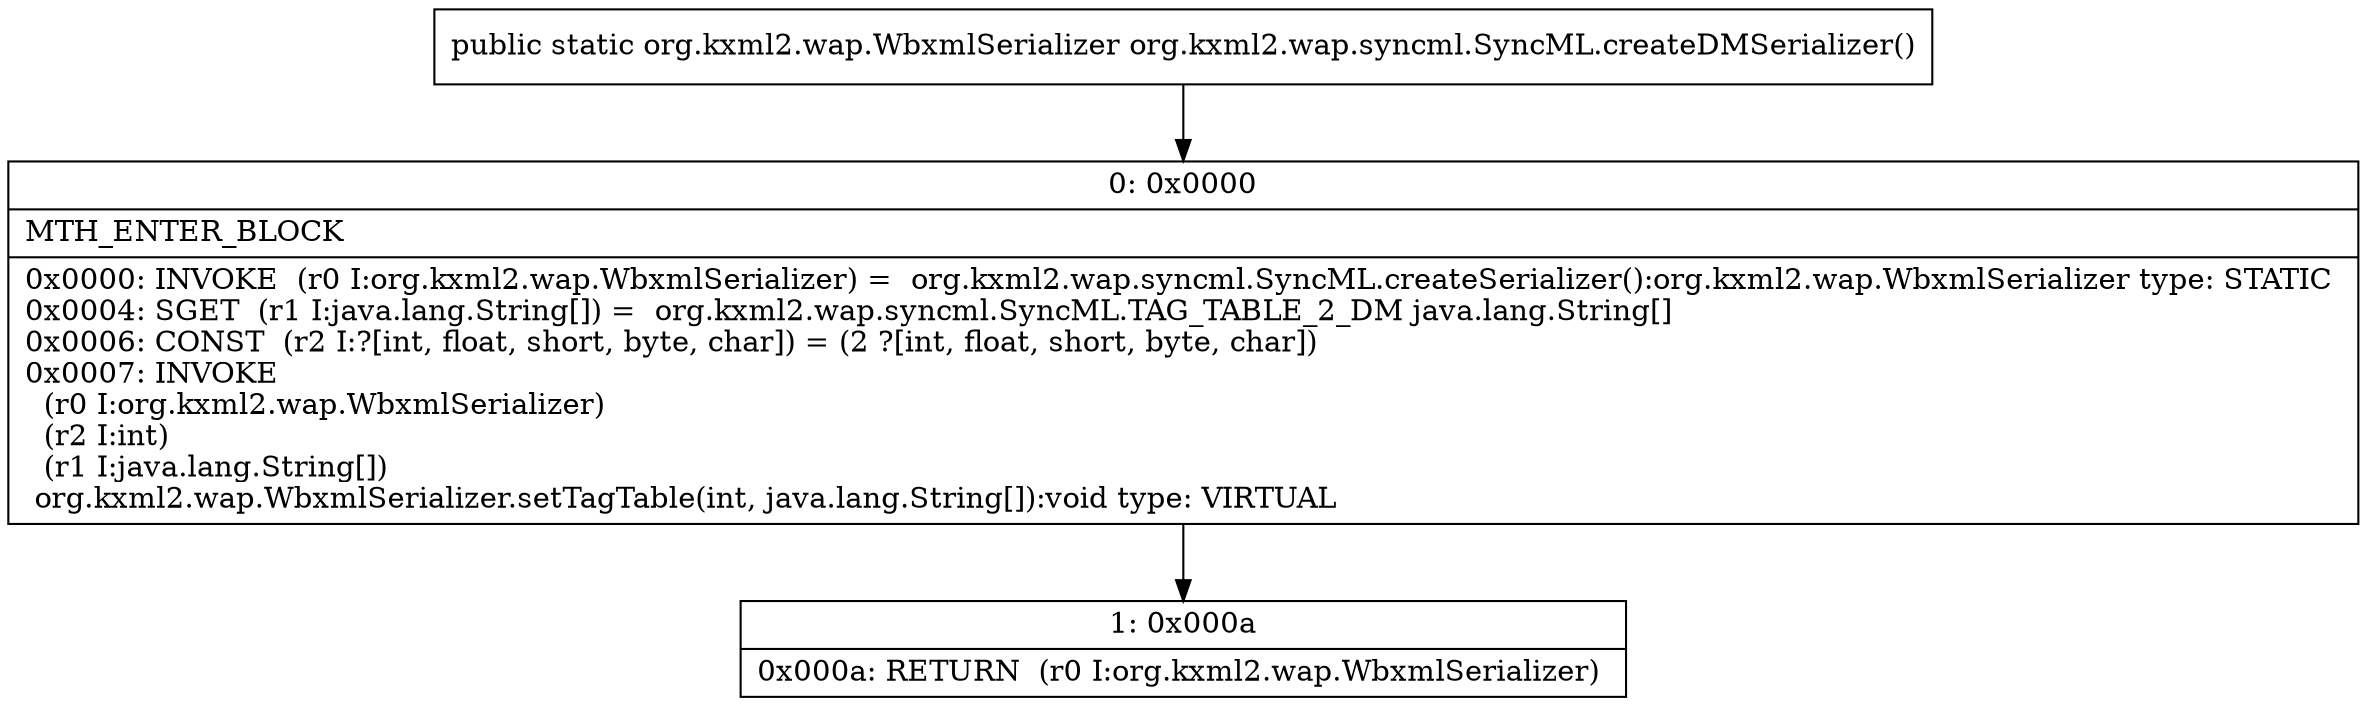 digraph "CFG fororg.kxml2.wap.syncml.SyncML.createDMSerializer()Lorg\/kxml2\/wap\/WbxmlSerializer;" {
Node_0 [shape=record,label="{0\:\ 0x0000|MTH_ENTER_BLOCK\l|0x0000: INVOKE  (r0 I:org.kxml2.wap.WbxmlSerializer) =  org.kxml2.wap.syncml.SyncML.createSerializer():org.kxml2.wap.WbxmlSerializer type: STATIC \l0x0004: SGET  (r1 I:java.lang.String[]) =  org.kxml2.wap.syncml.SyncML.TAG_TABLE_2_DM java.lang.String[] \l0x0006: CONST  (r2 I:?[int, float, short, byte, char]) = (2 ?[int, float, short, byte, char]) \l0x0007: INVOKE  \l  (r0 I:org.kxml2.wap.WbxmlSerializer)\l  (r2 I:int)\l  (r1 I:java.lang.String[])\l org.kxml2.wap.WbxmlSerializer.setTagTable(int, java.lang.String[]):void type: VIRTUAL \l}"];
Node_1 [shape=record,label="{1\:\ 0x000a|0x000a: RETURN  (r0 I:org.kxml2.wap.WbxmlSerializer) \l}"];
MethodNode[shape=record,label="{public static org.kxml2.wap.WbxmlSerializer org.kxml2.wap.syncml.SyncML.createDMSerializer() }"];
MethodNode -> Node_0;
Node_0 -> Node_1;
}

